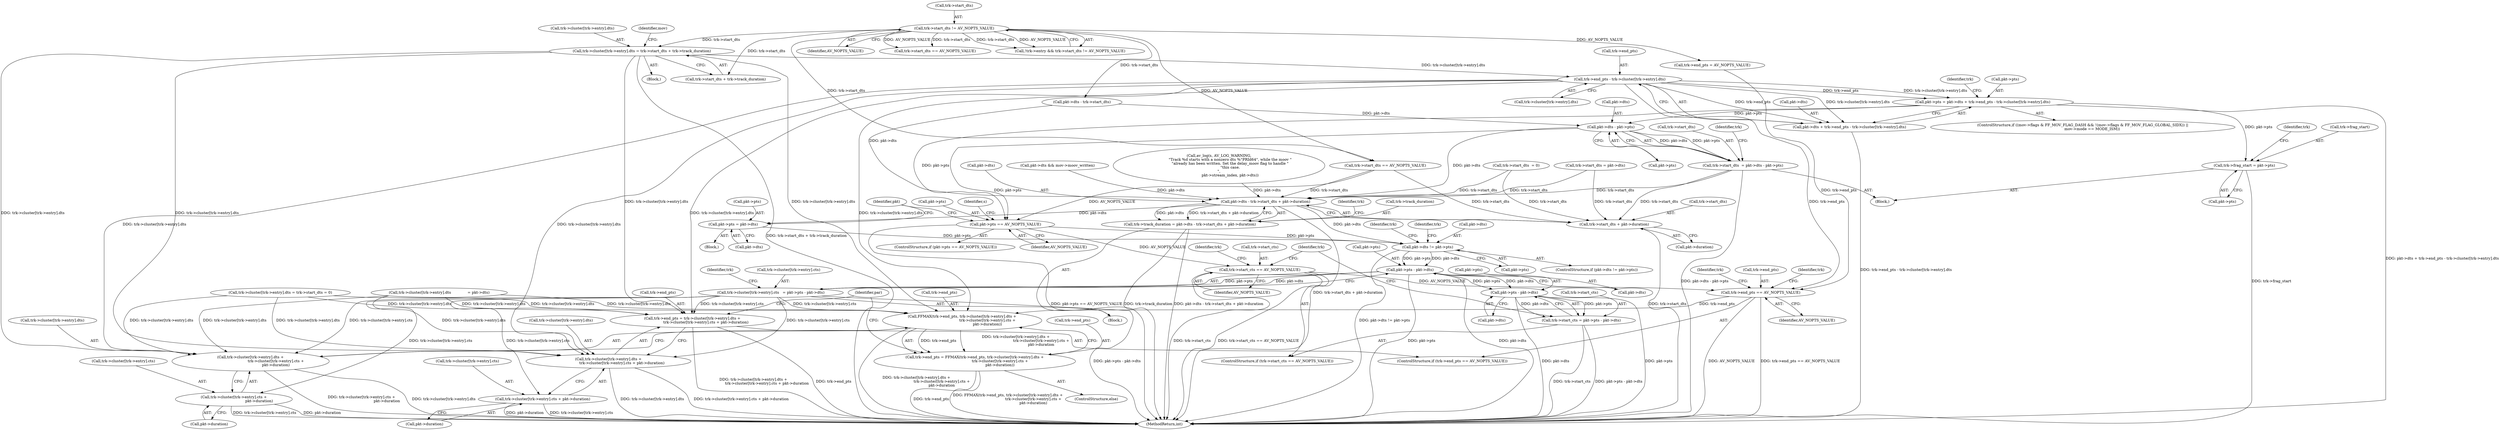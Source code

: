 digraph "0_FFmpeg_3a2d21bc5f97aa0161db3ae731fc2732be6108b8@array" {
"1000989" [label="(Call,trk->end_pts - trk->cluster[trk->entry].dts)"];
"1000945" [label="(Call,trk->cluster[trk->entry].dts = trk->start_dts + trk->track_duration)"];
"1000933" [label="(Call,trk->start_dts != AV_NOPTS_VALUE)"];
"1000981" [label="(Call,pkt->pts = pkt->dts + trk->end_pts - trk->cluster[trk->entry].dts)"];
"1001087" [label="(Call,trk->frag_start = pkt->pts)"];
"1001098" [label="(Call,pkt->dts - pkt->pts)"];
"1001094" [label="(Call,trk->start_dts  = pkt->dts - pkt->pts)"];
"1001147" [label="(Call,pkt->dts - trk->start_dts + pkt->duration)"];
"1001143" [label="(Call,trk->track_duration = pkt->dts - trk->start_dts + pkt->duration)"];
"1001174" [label="(Call,pkt->pts = pkt->dts)"];
"1001182" [label="(Call,pkt->dts != pkt->pts)"];
"1001204" [label="(Call,pkt->pts - pkt->dts)"];
"1001194" [label="(Call,trk->cluster[trk->entry].cts   = pkt->pts - pkt->dts)"];
"1001245" [label="(Call,trk->end_pts = trk->cluster[trk->entry].dts +\n                       trk->cluster[trk->entry].cts + pkt->duration)"];
"1001249" [label="(Call,trk->cluster[trk->entry].dts +\n                       trk->cluster[trk->entry].cts + pkt->duration)"];
"1001259" [label="(Call,trk->cluster[trk->entry].cts + pkt->duration)"];
"1001277" [label="(Call,FFMAX(trk->end_pts, trk->cluster[trk->entry].dts +\n                                           trk->cluster[trk->entry].cts +\n                                           pkt->duration))"];
"1001273" [label="(Call,trk->end_pts = FFMAX(trk->end_pts, trk->cluster[trk->entry].dts +\n                                           trk->cluster[trk->entry].cts +\n                                           pkt->duration))"];
"1001281" [label="(Call,trk->cluster[trk->entry].dts +\n                                           trk->cluster[trk->entry].cts +\n                                           pkt->duration)"];
"1001291" [label="(Call,trk->cluster[trk->entry].cts +\n                                           pkt->duration)"];
"1001232" [label="(Call,pkt->pts - pkt->dts)"];
"1001228" [label="(Call,trk->start_cts = pkt->pts - pkt->dts)"];
"1001151" [label="(Call,trk->start_dts + pkt->duration)"];
"1001164" [label="(Call,pkt->pts == AV_NOPTS_VALUE)"];
"1001223" [label="(Call,trk->start_cts == AV_NOPTS_VALUE)"];
"1001240" [label="(Call,trk->end_pts == AV_NOPTS_VALUE)"];
"1000985" [label="(Call,pkt->dts + trk->end_pts - trk->cluster[trk->entry].dts)"];
"1001152" [label="(Call,trk->start_dts)"];
"1001223" [label="(Call,trk->start_cts == AV_NOPTS_VALUE)"];
"1001222" [label="(ControlStructure,if (trk->start_cts == AV_NOPTS_VALUE))"];
"1001164" [label="(Call,pkt->pts == AV_NOPTS_VALUE)"];
"1001242" [label="(Identifier,trk)"];
"1001204" [label="(Call,pkt->pts - pkt->dts)"];
"1001466" [label="(MethodReturn,int)"];
"1001269" [label="(Call,pkt->duration)"];
"1001064" [label="(Call,trk->start_dts == AV_NOPTS_VALUE)"];
"1000967" [label="(Identifier,mov)"];
"1001147" [label="(Call,pkt->dts - trk->start_dts + pkt->duration)"];
"1001091" [label="(Call,pkt->pts)"];
"1001191" [label="(Identifier,trk)"];
"1001151" [label="(Call,trk->start_dts + pkt->duration)"];
"1000962" [label="(ControlStructure,if ((mov->flags & FF_MOV_FLAG_DASH && !(mov->flags & FF_MOV_FLAG_GLOBAL_SIDX)) ||\n                mov->mode == MODE_ISM))"];
"1001224" [label="(Call,trk->start_cts)"];
"1001227" [label="(Identifier,AV_NOPTS_VALUE)"];
"1000944" [label="(Block,)"];
"1000985" [label="(Call,pkt->dts + trk->end_pts - trk->cluster[trk->entry].dts)"];
"1001086" [label="(Block,)"];
"1001194" [label="(Call,trk->cluster[trk->entry].cts   = pkt->pts - pkt->dts)"];
"1001148" [label="(Call,pkt->dts)"];
"1000990" [label="(Call,trk->end_pts)"];
"1001114" [label="(Call,trk->start_dts  = 0)"];
"1001195" [label="(Call,trk->cluster[trk->entry].cts)"];
"1001272" [label="(ControlStructure,else)"];
"1000955" [label="(Call,trk->start_dts + trk->track_duration)"];
"1001246" [label="(Call,trk->end_pts)"];
"1001205" [label="(Call,pkt->pts)"];
"1001163" [label="(ControlStructure,if (pkt->pts == AV_NOPTS_VALUE))"];
"1001099" [label="(Call,pkt->dts)"];
"1001249" [label="(Call,trk->cluster[trk->entry].dts +\n                       trk->cluster[trk->entry].cts + pkt->duration)"];
"1001259" [label="(Call,trk->cluster[trk->entry].cts + pkt->duration)"];
"1001282" [label="(Call,trk->cluster[trk->entry].dts)"];
"1001015" [label="(Call,trk->end_pts = AV_NOPTS_VALUE)"];
"1000945" [label="(Call,trk->cluster[trk->entry].dts = trk->start_dts + trk->track_duration)"];
"1001245" [label="(Call,trk->end_pts = trk->cluster[trk->entry].dts +\n                       trk->cluster[trk->entry].cts + pkt->duration)"];
"1001008" [label="(Call,pkt->dts - trk->start_dts)"];
"1001102" [label="(Call,pkt->pts)"];
"1000982" [label="(Call,pkt->pts)"];
"1000116" [label="(Block,)"];
"1001228" [label="(Call,trk->start_cts = pkt->pts - pkt->dts)"];
"1001171" [label="(Identifier,s)"];
"1001250" [label="(Call,trk->cluster[trk->entry].dts)"];
"1001260" [label="(Call,trk->cluster[trk->entry].cts)"];
"1001244" [label="(Identifier,AV_NOPTS_VALUE)"];
"1001165" [label="(Call,pkt->pts)"];
"1001278" [label="(Call,trk->end_pts)"];
"1001169" [label="(Block,)"];
"1001088" [label="(Call,trk->frag_start)"];
"1001182" [label="(Call,pkt->dts != pkt->pts)"];
"1001233" [label="(Call,pkt->pts)"];
"1000993" [label="(Call,trk->cluster[trk->entry].dts)"];
"1001174" [label="(Call,pkt->pts = pkt->dts)"];
"1001155" [label="(Call,pkt->duration)"];
"1001281" [label="(Call,trk->cluster[trk->entry].dts +\n                                           trk->cluster[trk->entry].cts +\n                                           pkt->duration)"];
"1001094" [label="(Call,trk->start_dts  = pkt->dts - pkt->pts)"];
"1001143" [label="(Call,trk->track_duration = pkt->dts - trk->start_dts + pkt->duration)"];
"1001121" [label="(Identifier,trk)"];
"1001273" [label="(Call,trk->end_pts = FFMAX(trk->end_pts, trk->cluster[trk->entry].dts +\n                                           trk->cluster[trk->entry].cts +\n                                           pkt->duration))"];
"1001291" [label="(Call,trk->cluster[trk->entry].cts +\n                                           pkt->duration)"];
"1001229" [label="(Call,trk->start_cts)"];
"1000989" [label="(Call,trk->end_pts - trk->cluster[trk->entry].dts)"];
"1001160" [label="(Identifier,trk)"];
"1001274" [label="(Call,trk->end_pts)"];
"1000937" [label="(Identifier,AV_NOPTS_VALUE)"];
"1001186" [label="(Call,pkt->pts)"];
"1001032" [label="(Call,trk->start_dts == AV_NOPTS_VALUE)"];
"1001240" [label="(Call,trk->end_pts == AV_NOPTS_VALUE)"];
"1000933" [label="(Call,trk->start_dts != AV_NOPTS_VALUE)"];
"1001096" [label="(Identifier,trk)"];
"1000928" [label="(Call,!trk->entry && trk->start_dts != AV_NOPTS_VALUE)"];
"1001239" [label="(ControlStructure,if (trk->end_pts == AV_NOPTS_VALUE))"];
"1001275" [label="(Identifier,trk)"];
"1001230" [label="(Identifier,trk)"];
"1001126" [label="(Call,pkt->dts && mov->moov_written)"];
"1001241" [label="(Call,trk->end_pts)"];
"1001198" [label="(Identifier,trk)"];
"1001178" [label="(Call,pkt->dts)"];
"1001098" [label="(Call,pkt->dts - pkt->pts)"];
"1000981" [label="(Call,pkt->pts = pkt->dts + trk->end_pts - trk->cluster[trk->entry].dts)"];
"1001095" [label="(Call,trk->start_dts)"];
"1001133" [label="(Call,av_log(s, AV_LOG_WARNING,\n                   \"Track %d starts with a nonzero dts %\"PRId64\", while the moov \"\n                   \"already has been written. Set the delay_moov flag to handle \"\n                   \"this case.\n\",\n                   pkt->stream_index, pkt->dts))"];
"1001048" [label="(Call,trk->cluster[trk->entry].dts = trk->start_dts = 0)"];
"1001070" [label="(Call,trk->start_dts = pkt->dts)"];
"1000946" [label="(Call,trk->cluster[trk->entry].dts)"];
"1001277" [label="(Call,FFMAX(trk->end_pts, trk->cluster[trk->entry].dts +\n                                           trk->cluster[trk->entry].cts +\n                                           pkt->duration))"];
"1001175" [label="(Call,pkt->pts)"];
"1001232" [label="(Call,pkt->pts - pkt->dts)"];
"1001183" [label="(Call,pkt->dts)"];
"1000901" [label="(Call,trk->cluster[trk->entry].dts              = pkt->dts)"];
"1000934" [label="(Call,trk->start_dts)"];
"1001301" [label="(Call,pkt->duration)"];
"1001029" [label="(Identifier,trk)"];
"1000986" [label="(Call,pkt->dts)"];
"1001168" [label="(Identifier,AV_NOPTS_VALUE)"];
"1001144" [label="(Call,trk->track_duration)"];
"1001247" [label="(Identifier,trk)"];
"1001236" [label="(Call,pkt->dts)"];
"1001184" [label="(Identifier,pkt)"];
"1001215" [label="(Identifier,trk)"];
"1001208" [label="(Call,pkt->dts)"];
"1001292" [label="(Call,trk->cluster[trk->entry].cts)"];
"1001307" [label="(Identifier,par)"];
"1001087" [label="(Call,trk->frag_start = pkt->pts)"];
"1001181" [label="(ControlStructure,if (pkt->dts != pkt->pts))"];
"1000989" -> "1000985"  [label="AST: "];
"1000989" -> "1000993"  [label="CFG: "];
"1000990" -> "1000989"  [label="AST: "];
"1000993" -> "1000989"  [label="AST: "];
"1000985" -> "1000989"  [label="CFG: "];
"1000989" -> "1000981"  [label="DDG: trk->end_pts"];
"1000989" -> "1000981"  [label="DDG: trk->cluster[trk->entry].dts"];
"1000989" -> "1000985"  [label="DDG: trk->end_pts"];
"1000989" -> "1000985"  [label="DDG: trk->cluster[trk->entry].dts"];
"1000945" -> "1000989"  [label="DDG: trk->cluster[trk->entry].dts"];
"1000989" -> "1001240"  [label="DDG: trk->end_pts"];
"1000989" -> "1001245"  [label="DDG: trk->cluster[trk->entry].dts"];
"1000989" -> "1001249"  [label="DDG: trk->cluster[trk->entry].dts"];
"1000989" -> "1001277"  [label="DDG: trk->cluster[trk->entry].dts"];
"1000989" -> "1001281"  [label="DDG: trk->cluster[trk->entry].dts"];
"1000945" -> "1000944"  [label="AST: "];
"1000945" -> "1000955"  [label="CFG: "];
"1000946" -> "1000945"  [label="AST: "];
"1000955" -> "1000945"  [label="AST: "];
"1000967" -> "1000945"  [label="CFG: "];
"1000945" -> "1001466"  [label="DDG: trk->start_dts + trk->track_duration"];
"1000933" -> "1000945"  [label="DDG: trk->start_dts"];
"1000945" -> "1001245"  [label="DDG: trk->cluster[trk->entry].dts"];
"1000945" -> "1001249"  [label="DDG: trk->cluster[trk->entry].dts"];
"1000945" -> "1001277"  [label="DDG: trk->cluster[trk->entry].dts"];
"1000945" -> "1001281"  [label="DDG: trk->cluster[trk->entry].dts"];
"1000933" -> "1000928"  [label="AST: "];
"1000933" -> "1000937"  [label="CFG: "];
"1000934" -> "1000933"  [label="AST: "];
"1000937" -> "1000933"  [label="AST: "];
"1000928" -> "1000933"  [label="CFG: "];
"1000933" -> "1000928"  [label="DDG: trk->start_dts"];
"1000933" -> "1000928"  [label="DDG: AV_NOPTS_VALUE"];
"1000933" -> "1000955"  [label="DDG: trk->start_dts"];
"1000933" -> "1001008"  [label="DDG: trk->start_dts"];
"1000933" -> "1001015"  [label="DDG: AV_NOPTS_VALUE"];
"1000933" -> "1001032"  [label="DDG: trk->start_dts"];
"1000933" -> "1001032"  [label="DDG: AV_NOPTS_VALUE"];
"1000933" -> "1001064"  [label="DDG: trk->start_dts"];
"1000933" -> "1001064"  [label="DDG: AV_NOPTS_VALUE"];
"1000981" -> "1000962"  [label="AST: "];
"1000981" -> "1000985"  [label="CFG: "];
"1000982" -> "1000981"  [label="AST: "];
"1000985" -> "1000981"  [label="AST: "];
"1001029" -> "1000981"  [label="CFG: "];
"1000981" -> "1001466"  [label="DDG: pkt->dts + trk->end_pts - trk->cluster[trk->entry].dts"];
"1000981" -> "1001087"  [label="DDG: pkt->pts"];
"1000981" -> "1001098"  [label="DDG: pkt->pts"];
"1000981" -> "1001164"  [label="DDG: pkt->pts"];
"1001087" -> "1001086"  [label="AST: "];
"1001087" -> "1001091"  [label="CFG: "];
"1001088" -> "1001087"  [label="AST: "];
"1001091" -> "1001087"  [label="AST: "];
"1001096" -> "1001087"  [label="CFG: "];
"1001087" -> "1001466"  [label="DDG: trk->frag_start"];
"1001098" -> "1001094"  [label="AST: "];
"1001098" -> "1001102"  [label="CFG: "];
"1001099" -> "1001098"  [label="AST: "];
"1001102" -> "1001098"  [label="AST: "];
"1001094" -> "1001098"  [label="CFG: "];
"1001098" -> "1001094"  [label="DDG: pkt->dts"];
"1001098" -> "1001094"  [label="DDG: pkt->pts"];
"1001008" -> "1001098"  [label="DDG: pkt->dts"];
"1001098" -> "1001147"  [label="DDG: pkt->dts"];
"1001098" -> "1001164"  [label="DDG: pkt->pts"];
"1001094" -> "1001086"  [label="AST: "];
"1001095" -> "1001094"  [label="AST: "];
"1001121" -> "1001094"  [label="CFG: "];
"1001094" -> "1001466"  [label="DDG: pkt->dts - pkt->pts"];
"1001094" -> "1001147"  [label="DDG: trk->start_dts"];
"1001094" -> "1001151"  [label="DDG: trk->start_dts"];
"1001147" -> "1001143"  [label="AST: "];
"1001147" -> "1001151"  [label="CFG: "];
"1001148" -> "1001147"  [label="AST: "];
"1001151" -> "1001147"  [label="AST: "];
"1001143" -> "1001147"  [label="CFG: "];
"1001147" -> "1001466"  [label="DDG: trk->start_dts + pkt->duration"];
"1001147" -> "1001143"  [label="DDG: pkt->dts"];
"1001147" -> "1001143"  [label="DDG: trk->start_dts + pkt->duration"];
"1001133" -> "1001147"  [label="DDG: pkt->dts"];
"1001008" -> "1001147"  [label="DDG: pkt->dts"];
"1001126" -> "1001147"  [label="DDG: pkt->dts"];
"1001114" -> "1001147"  [label="DDG: trk->start_dts"];
"1001064" -> "1001147"  [label="DDG: trk->start_dts"];
"1001070" -> "1001147"  [label="DDG: trk->start_dts"];
"1001147" -> "1001174"  [label="DDG: pkt->dts"];
"1001147" -> "1001182"  [label="DDG: pkt->dts"];
"1001143" -> "1000116"  [label="AST: "];
"1001144" -> "1001143"  [label="AST: "];
"1001160" -> "1001143"  [label="CFG: "];
"1001143" -> "1001466"  [label="DDG: pkt->dts - trk->start_dts + pkt->duration"];
"1001143" -> "1001466"  [label="DDG: trk->track_duration"];
"1001174" -> "1001169"  [label="AST: "];
"1001174" -> "1001178"  [label="CFG: "];
"1001175" -> "1001174"  [label="AST: "];
"1001178" -> "1001174"  [label="AST: "];
"1001184" -> "1001174"  [label="CFG: "];
"1001174" -> "1001182"  [label="DDG: pkt->pts"];
"1001182" -> "1001181"  [label="AST: "];
"1001182" -> "1001186"  [label="CFG: "];
"1001183" -> "1001182"  [label="AST: "];
"1001186" -> "1001182"  [label="AST: "];
"1001191" -> "1001182"  [label="CFG: "];
"1001198" -> "1001182"  [label="CFG: "];
"1001182" -> "1001466"  [label="DDG: pkt->dts != pkt->pts"];
"1001164" -> "1001182"  [label="DDG: pkt->pts"];
"1001182" -> "1001204"  [label="DDG: pkt->pts"];
"1001182" -> "1001204"  [label="DDG: pkt->dts"];
"1001204" -> "1001194"  [label="AST: "];
"1001204" -> "1001208"  [label="CFG: "];
"1001205" -> "1001204"  [label="AST: "];
"1001208" -> "1001204"  [label="AST: "];
"1001194" -> "1001204"  [label="CFG: "];
"1001204" -> "1001466"  [label="DDG: pkt->pts"];
"1001204" -> "1001466"  [label="DDG: pkt->dts"];
"1001204" -> "1001194"  [label="DDG: pkt->pts"];
"1001204" -> "1001194"  [label="DDG: pkt->dts"];
"1001204" -> "1001232"  [label="DDG: pkt->pts"];
"1001204" -> "1001232"  [label="DDG: pkt->dts"];
"1001194" -> "1000116"  [label="AST: "];
"1001195" -> "1001194"  [label="AST: "];
"1001215" -> "1001194"  [label="CFG: "];
"1001194" -> "1001466"  [label="DDG: pkt->pts - pkt->dts"];
"1001194" -> "1001245"  [label="DDG: trk->cluster[trk->entry].cts"];
"1001194" -> "1001249"  [label="DDG: trk->cluster[trk->entry].cts"];
"1001194" -> "1001259"  [label="DDG: trk->cluster[trk->entry].cts"];
"1001194" -> "1001277"  [label="DDG: trk->cluster[trk->entry].cts"];
"1001194" -> "1001281"  [label="DDG: trk->cluster[trk->entry].cts"];
"1001194" -> "1001291"  [label="DDG: trk->cluster[trk->entry].cts"];
"1001245" -> "1001239"  [label="AST: "];
"1001245" -> "1001249"  [label="CFG: "];
"1001246" -> "1001245"  [label="AST: "];
"1001249" -> "1001245"  [label="AST: "];
"1001307" -> "1001245"  [label="CFG: "];
"1001245" -> "1001466"  [label="DDG: trk->end_pts"];
"1001245" -> "1001466"  [label="DDG: trk->cluster[trk->entry].dts +\n                       trk->cluster[trk->entry].cts + pkt->duration"];
"1001048" -> "1001245"  [label="DDG: trk->cluster[trk->entry].dts"];
"1000901" -> "1001245"  [label="DDG: trk->cluster[trk->entry].dts"];
"1001249" -> "1001259"  [label="CFG: "];
"1001250" -> "1001249"  [label="AST: "];
"1001259" -> "1001249"  [label="AST: "];
"1001249" -> "1001466"  [label="DDG: trk->cluster[trk->entry].dts"];
"1001249" -> "1001466"  [label="DDG: trk->cluster[trk->entry].cts + pkt->duration"];
"1001048" -> "1001249"  [label="DDG: trk->cluster[trk->entry].dts"];
"1000901" -> "1001249"  [label="DDG: trk->cluster[trk->entry].dts"];
"1001259" -> "1001269"  [label="CFG: "];
"1001260" -> "1001259"  [label="AST: "];
"1001269" -> "1001259"  [label="AST: "];
"1001259" -> "1001466"  [label="DDG: pkt->duration"];
"1001259" -> "1001466"  [label="DDG: trk->cluster[trk->entry].cts"];
"1001277" -> "1001273"  [label="AST: "];
"1001277" -> "1001281"  [label="CFG: "];
"1001278" -> "1001277"  [label="AST: "];
"1001281" -> "1001277"  [label="AST: "];
"1001273" -> "1001277"  [label="CFG: "];
"1001277" -> "1001466"  [label="DDG: trk->cluster[trk->entry].dts +\n                                           trk->cluster[trk->entry].cts +\n                                           pkt->duration"];
"1001277" -> "1001273"  [label="DDG: trk->end_pts"];
"1001277" -> "1001273"  [label="DDG: trk->cluster[trk->entry].dts +\n                                           trk->cluster[trk->entry].cts +\n                                           pkt->duration"];
"1001240" -> "1001277"  [label="DDG: trk->end_pts"];
"1001048" -> "1001277"  [label="DDG: trk->cluster[trk->entry].dts"];
"1000901" -> "1001277"  [label="DDG: trk->cluster[trk->entry].dts"];
"1001273" -> "1001272"  [label="AST: "];
"1001274" -> "1001273"  [label="AST: "];
"1001307" -> "1001273"  [label="CFG: "];
"1001273" -> "1001466"  [label="DDG: FFMAX(trk->end_pts, trk->cluster[trk->entry].dts +\n                                           trk->cluster[trk->entry].cts +\n                                           pkt->duration)"];
"1001273" -> "1001466"  [label="DDG: trk->end_pts"];
"1001281" -> "1001291"  [label="CFG: "];
"1001282" -> "1001281"  [label="AST: "];
"1001291" -> "1001281"  [label="AST: "];
"1001281" -> "1001466"  [label="DDG: trk->cluster[trk->entry].dts"];
"1001281" -> "1001466"  [label="DDG: trk->cluster[trk->entry].cts +\n                                           pkt->duration"];
"1001048" -> "1001281"  [label="DDG: trk->cluster[trk->entry].dts"];
"1000901" -> "1001281"  [label="DDG: trk->cluster[trk->entry].dts"];
"1001291" -> "1001301"  [label="CFG: "];
"1001292" -> "1001291"  [label="AST: "];
"1001301" -> "1001291"  [label="AST: "];
"1001291" -> "1001466"  [label="DDG: pkt->duration"];
"1001291" -> "1001466"  [label="DDG: trk->cluster[trk->entry].cts"];
"1001232" -> "1001228"  [label="AST: "];
"1001232" -> "1001236"  [label="CFG: "];
"1001233" -> "1001232"  [label="AST: "];
"1001236" -> "1001232"  [label="AST: "];
"1001228" -> "1001232"  [label="CFG: "];
"1001232" -> "1001466"  [label="DDG: pkt->pts"];
"1001232" -> "1001466"  [label="DDG: pkt->dts"];
"1001232" -> "1001228"  [label="DDG: pkt->pts"];
"1001232" -> "1001228"  [label="DDG: pkt->dts"];
"1001228" -> "1001222"  [label="AST: "];
"1001229" -> "1001228"  [label="AST: "];
"1001242" -> "1001228"  [label="CFG: "];
"1001228" -> "1001466"  [label="DDG: pkt->pts - pkt->dts"];
"1001228" -> "1001466"  [label="DDG: trk->start_cts"];
"1001151" -> "1001155"  [label="CFG: "];
"1001152" -> "1001151"  [label="AST: "];
"1001155" -> "1001151"  [label="AST: "];
"1001151" -> "1001466"  [label="DDG: trk->start_dts"];
"1001114" -> "1001151"  [label="DDG: trk->start_dts"];
"1001064" -> "1001151"  [label="DDG: trk->start_dts"];
"1001070" -> "1001151"  [label="DDG: trk->start_dts"];
"1001164" -> "1001163"  [label="AST: "];
"1001164" -> "1001168"  [label="CFG: "];
"1001165" -> "1001164"  [label="AST: "];
"1001168" -> "1001164"  [label="AST: "];
"1001171" -> "1001164"  [label="CFG: "];
"1001184" -> "1001164"  [label="CFG: "];
"1001164" -> "1001466"  [label="DDG: pkt->pts == AV_NOPTS_VALUE"];
"1001064" -> "1001164"  [label="DDG: AV_NOPTS_VALUE"];
"1001164" -> "1001223"  [label="DDG: AV_NOPTS_VALUE"];
"1001223" -> "1001222"  [label="AST: "];
"1001223" -> "1001227"  [label="CFG: "];
"1001224" -> "1001223"  [label="AST: "];
"1001227" -> "1001223"  [label="AST: "];
"1001230" -> "1001223"  [label="CFG: "];
"1001242" -> "1001223"  [label="CFG: "];
"1001223" -> "1001466"  [label="DDG: trk->start_cts == AV_NOPTS_VALUE"];
"1001223" -> "1001466"  [label="DDG: trk->start_cts"];
"1001223" -> "1001240"  [label="DDG: AV_NOPTS_VALUE"];
"1001240" -> "1001239"  [label="AST: "];
"1001240" -> "1001244"  [label="CFG: "];
"1001241" -> "1001240"  [label="AST: "];
"1001244" -> "1001240"  [label="AST: "];
"1001247" -> "1001240"  [label="CFG: "];
"1001275" -> "1001240"  [label="CFG: "];
"1001240" -> "1001466"  [label="DDG: AV_NOPTS_VALUE"];
"1001240" -> "1001466"  [label="DDG: trk->end_pts == AV_NOPTS_VALUE"];
"1001015" -> "1001240"  [label="DDG: trk->end_pts"];
"1000986" -> "1000985"  [label="AST: "];
"1000985" -> "1001466"  [label="DDG: trk->end_pts - trk->cluster[trk->entry].dts"];
}
